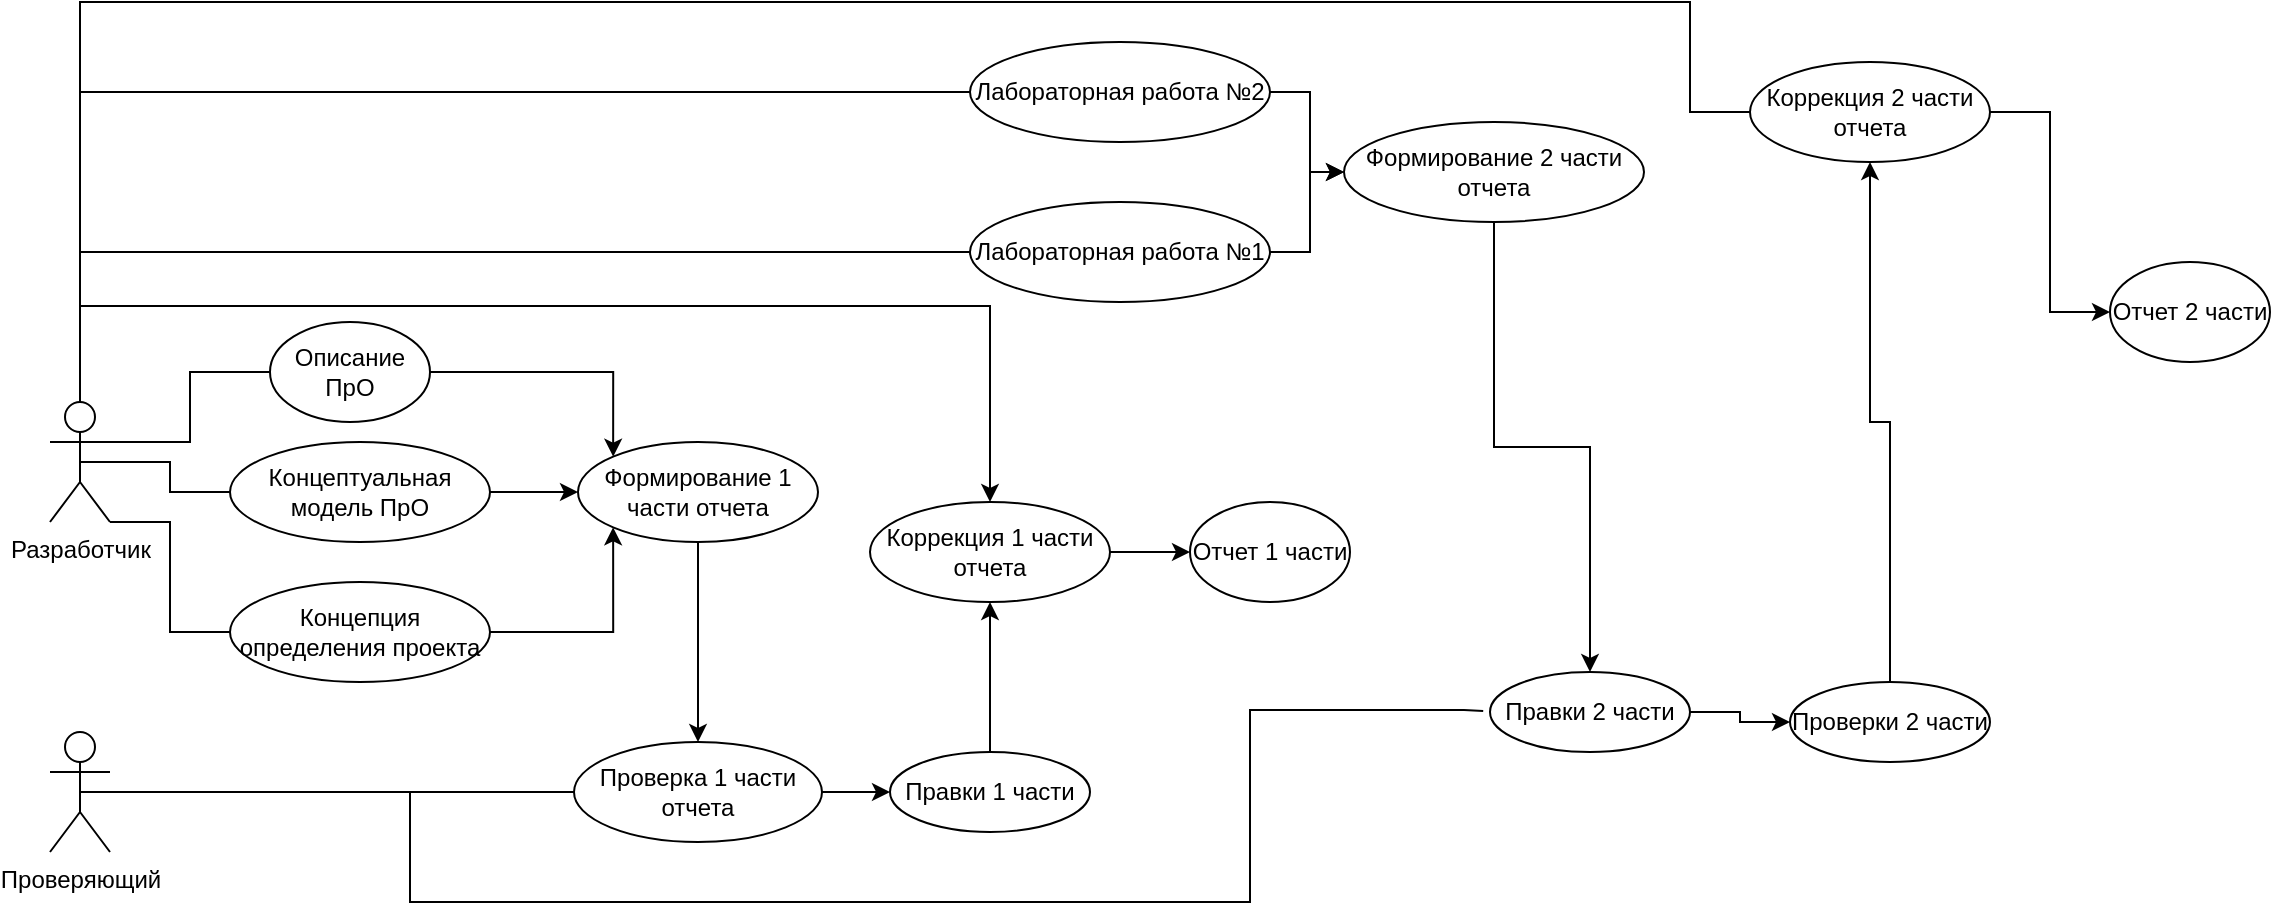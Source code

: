 <mxfile version="24.3.1" type="github">
  <diagram name="Страница — 1" id="GD2JM7qklgyh1Fxpedx8">
    <mxGraphModel dx="1400" dy="1938" grid="0" gridSize="10" guides="1" tooltips="1" connect="1" arrows="1" fold="1" page="1" pageScale="1" pageWidth="827" pageHeight="1169" math="0" shadow="0">
      <root>
        <mxCell id="0" />
        <mxCell id="1" parent="0" />
        <mxCell id="JVBsapeMtIRhr-VY9NV9-14" style="edgeStyle=orthogonalEdgeStyle;rounded=0;orthogonalLoop=1;jettySize=auto;html=1;exitX=1;exitY=0.333;exitDx=0;exitDy=0;exitPerimeter=0;entryX=0;entryY=0.5;entryDx=0;entryDy=0;endArrow=none;endFill=0;" edge="1" parent="1" source="JVBsapeMtIRhr-VY9NV9-1" target="JVBsapeMtIRhr-VY9NV9-3">
          <mxGeometry relative="1" as="geometry" />
        </mxCell>
        <mxCell id="JVBsapeMtIRhr-VY9NV9-15" style="edgeStyle=orthogonalEdgeStyle;rounded=0;orthogonalLoop=1;jettySize=auto;html=1;exitX=0.5;exitY=0.5;exitDx=0;exitDy=0;exitPerimeter=0;entryX=0;entryY=0.5;entryDx=0;entryDy=0;endArrow=none;endFill=0;" edge="1" parent="1" source="JVBsapeMtIRhr-VY9NV9-1" target="JVBsapeMtIRhr-VY9NV9-4">
          <mxGeometry relative="1" as="geometry" />
        </mxCell>
        <mxCell id="JVBsapeMtIRhr-VY9NV9-17" style="edgeStyle=orthogonalEdgeStyle;rounded=0;orthogonalLoop=1;jettySize=auto;html=1;exitX=1;exitY=1;exitDx=0;exitDy=0;exitPerimeter=0;entryX=0;entryY=0.5;entryDx=0;entryDy=0;endArrow=none;endFill=0;" edge="1" parent="1" source="JVBsapeMtIRhr-VY9NV9-1" target="JVBsapeMtIRhr-VY9NV9-5">
          <mxGeometry relative="1" as="geometry">
            <Array as="points">
              <mxPoint x="90" y="140" />
              <mxPoint x="90" y="195" />
            </Array>
          </mxGeometry>
        </mxCell>
        <mxCell id="JVBsapeMtIRhr-VY9NV9-30" style="edgeStyle=orthogonalEdgeStyle;rounded=0;orthogonalLoop=1;jettySize=auto;html=1;exitX=0.5;exitY=0;exitDx=0;exitDy=0;exitPerimeter=0;entryX=0;entryY=0.5;entryDx=0;entryDy=0;endArrow=none;endFill=0;" edge="1" parent="1" source="JVBsapeMtIRhr-VY9NV9-1" target="JVBsapeMtIRhr-VY9NV9-26">
          <mxGeometry relative="1" as="geometry" />
        </mxCell>
        <mxCell id="JVBsapeMtIRhr-VY9NV9-31" style="edgeStyle=orthogonalEdgeStyle;rounded=0;orthogonalLoop=1;jettySize=auto;html=1;exitX=0.5;exitY=0;exitDx=0;exitDy=0;exitPerimeter=0;entryX=0;entryY=0.5;entryDx=0;entryDy=0;endArrow=none;endFill=0;" edge="1" parent="1" source="JVBsapeMtIRhr-VY9NV9-1" target="JVBsapeMtIRhr-VY9NV9-27">
          <mxGeometry relative="1" as="geometry" />
        </mxCell>
        <mxCell id="JVBsapeMtIRhr-VY9NV9-44" style="edgeStyle=orthogonalEdgeStyle;rounded=0;orthogonalLoop=1;jettySize=auto;html=1;exitX=0.5;exitY=0;exitDx=0;exitDy=0;exitPerimeter=0;entryX=0;entryY=0.5;entryDx=0;entryDy=0;endArrow=none;endFill=0;" edge="1" parent="1" source="JVBsapeMtIRhr-VY9NV9-1" target="JVBsapeMtIRhr-VY9NV9-38">
          <mxGeometry relative="1" as="geometry">
            <Array as="points">
              <mxPoint x="45" y="-120" />
              <mxPoint x="850" y="-120" />
              <mxPoint x="850" y="-65" />
            </Array>
          </mxGeometry>
        </mxCell>
        <mxCell id="JVBsapeMtIRhr-VY9NV9-46" style="edgeStyle=orthogonalEdgeStyle;rounded=0;orthogonalLoop=1;jettySize=auto;html=1;exitX=0.5;exitY=0;exitDx=0;exitDy=0;exitPerimeter=0;entryX=0.5;entryY=0;entryDx=0;entryDy=0;" edge="1" parent="1" source="JVBsapeMtIRhr-VY9NV9-1" target="JVBsapeMtIRhr-VY9NV9-9">
          <mxGeometry relative="1" as="geometry">
            <Array as="points">
              <mxPoint x="45" y="32" />
              <mxPoint x="500" y="32" />
            </Array>
          </mxGeometry>
        </mxCell>
        <mxCell id="JVBsapeMtIRhr-VY9NV9-1" value="Разработчик" style="shape=umlActor;verticalLabelPosition=bottom;verticalAlign=top;html=1;" vertex="1" parent="1">
          <mxGeometry x="30" y="80" width="30" height="60" as="geometry" />
        </mxCell>
        <mxCell id="JVBsapeMtIRhr-VY9NV9-22" style="edgeStyle=orthogonalEdgeStyle;rounded=0;orthogonalLoop=1;jettySize=auto;html=1;exitX=0.5;exitY=0.5;exitDx=0;exitDy=0;exitPerimeter=0;entryX=0;entryY=0.5;entryDx=0;entryDy=0;endArrow=none;endFill=0;" edge="1" parent="1" source="JVBsapeMtIRhr-VY9NV9-2" target="JVBsapeMtIRhr-VY9NV9-7">
          <mxGeometry relative="1" as="geometry" />
        </mxCell>
        <mxCell id="JVBsapeMtIRhr-VY9NV9-36" style="edgeStyle=orthogonalEdgeStyle;rounded=0;orthogonalLoop=1;jettySize=auto;html=1;exitX=0.5;exitY=0.5;exitDx=0;exitDy=0;exitPerimeter=0;entryX=-0.034;entryY=0.487;entryDx=0;entryDy=0;entryPerimeter=0;endArrow=none;endFill=0;" edge="1" parent="1" source="JVBsapeMtIRhr-VY9NV9-2" target="JVBsapeMtIRhr-VY9NV9-34">
          <mxGeometry relative="1" as="geometry">
            <Array as="points">
              <mxPoint x="210" y="275" />
              <mxPoint x="210" y="330" />
              <mxPoint x="630" y="330" />
              <mxPoint x="630" y="234" />
              <mxPoint x="737" y="234" />
            </Array>
          </mxGeometry>
        </mxCell>
        <mxCell id="JVBsapeMtIRhr-VY9NV9-2" value="Проверяющий" style="shape=umlActor;verticalLabelPosition=bottom;verticalAlign=top;html=1;" vertex="1" parent="1">
          <mxGeometry x="30" y="245" width="30" height="60" as="geometry" />
        </mxCell>
        <mxCell id="JVBsapeMtIRhr-VY9NV9-20" style="edgeStyle=orthogonalEdgeStyle;rounded=0;orthogonalLoop=1;jettySize=auto;html=1;exitX=1;exitY=0.5;exitDx=0;exitDy=0;entryX=0;entryY=0;entryDx=0;entryDy=0;" edge="1" parent="1" source="JVBsapeMtIRhr-VY9NV9-3" target="JVBsapeMtIRhr-VY9NV9-6">
          <mxGeometry relative="1" as="geometry" />
        </mxCell>
        <mxCell id="JVBsapeMtIRhr-VY9NV9-3" value="Описание ПрО" style="ellipse;whiteSpace=wrap;html=1;" vertex="1" parent="1">
          <mxGeometry x="140" y="40" width="80" height="50" as="geometry" />
        </mxCell>
        <mxCell id="JVBsapeMtIRhr-VY9NV9-18" style="edgeStyle=orthogonalEdgeStyle;rounded=0;orthogonalLoop=1;jettySize=auto;html=1;exitX=1;exitY=0.5;exitDx=0;exitDy=0;entryX=0;entryY=0.5;entryDx=0;entryDy=0;" edge="1" parent="1" source="JVBsapeMtIRhr-VY9NV9-4" target="JVBsapeMtIRhr-VY9NV9-6">
          <mxGeometry relative="1" as="geometry" />
        </mxCell>
        <mxCell id="JVBsapeMtIRhr-VY9NV9-4" value="Концептуальная модель ПрО" style="ellipse;whiteSpace=wrap;html=1;" vertex="1" parent="1">
          <mxGeometry x="120" y="100" width="130" height="50" as="geometry" />
        </mxCell>
        <mxCell id="JVBsapeMtIRhr-VY9NV9-19" style="edgeStyle=orthogonalEdgeStyle;rounded=0;orthogonalLoop=1;jettySize=auto;html=1;exitX=1;exitY=0.5;exitDx=0;exitDy=0;entryX=0;entryY=1;entryDx=0;entryDy=0;" edge="1" parent="1" source="JVBsapeMtIRhr-VY9NV9-5" target="JVBsapeMtIRhr-VY9NV9-6">
          <mxGeometry relative="1" as="geometry" />
        </mxCell>
        <mxCell id="JVBsapeMtIRhr-VY9NV9-5" value="Концепция определения проекта" style="ellipse;whiteSpace=wrap;html=1;" vertex="1" parent="1">
          <mxGeometry x="120" y="170" width="130" height="50" as="geometry" />
        </mxCell>
        <mxCell id="JVBsapeMtIRhr-VY9NV9-21" style="edgeStyle=orthogonalEdgeStyle;rounded=0;orthogonalLoop=1;jettySize=auto;html=1;exitX=0.5;exitY=1;exitDx=0;exitDy=0;entryX=0.5;entryY=0;entryDx=0;entryDy=0;" edge="1" parent="1" source="JVBsapeMtIRhr-VY9NV9-6" target="JVBsapeMtIRhr-VY9NV9-7">
          <mxGeometry relative="1" as="geometry" />
        </mxCell>
        <mxCell id="JVBsapeMtIRhr-VY9NV9-6" value="Формирование 1 части отчета" style="ellipse;whiteSpace=wrap;html=1;" vertex="1" parent="1">
          <mxGeometry x="294" y="100" width="120" height="50" as="geometry" />
        </mxCell>
        <mxCell id="JVBsapeMtIRhr-VY9NV9-23" style="edgeStyle=orthogonalEdgeStyle;rounded=0;orthogonalLoop=1;jettySize=auto;html=1;exitX=1;exitY=0.5;exitDx=0;exitDy=0;entryX=0;entryY=0.5;entryDx=0;entryDy=0;" edge="1" parent="1" source="JVBsapeMtIRhr-VY9NV9-7" target="JVBsapeMtIRhr-VY9NV9-8">
          <mxGeometry relative="1" as="geometry" />
        </mxCell>
        <mxCell id="JVBsapeMtIRhr-VY9NV9-7" value="Проверка 1 части отчета" style="ellipse;whiteSpace=wrap;html=1;" vertex="1" parent="1">
          <mxGeometry x="292" y="250" width="124" height="50" as="geometry" />
        </mxCell>
        <mxCell id="JVBsapeMtIRhr-VY9NV9-24" style="edgeStyle=orthogonalEdgeStyle;rounded=0;orthogonalLoop=1;jettySize=auto;html=1;exitX=0.5;exitY=0;exitDx=0;exitDy=0;entryX=0.5;entryY=1;entryDx=0;entryDy=0;" edge="1" parent="1" source="JVBsapeMtIRhr-VY9NV9-8" target="JVBsapeMtIRhr-VY9NV9-9">
          <mxGeometry relative="1" as="geometry" />
        </mxCell>
        <mxCell id="JVBsapeMtIRhr-VY9NV9-8" value="Правки 1 части" style="ellipse;whiteSpace=wrap;html=1;" vertex="1" parent="1">
          <mxGeometry x="450" y="255" width="100" height="40" as="geometry" />
        </mxCell>
        <mxCell id="JVBsapeMtIRhr-VY9NV9-25" style="edgeStyle=orthogonalEdgeStyle;rounded=0;orthogonalLoop=1;jettySize=auto;html=1;exitX=1;exitY=0.5;exitDx=0;exitDy=0;entryX=0;entryY=0.5;entryDx=0;entryDy=0;" edge="1" parent="1" source="JVBsapeMtIRhr-VY9NV9-9" target="JVBsapeMtIRhr-VY9NV9-10">
          <mxGeometry relative="1" as="geometry" />
        </mxCell>
        <mxCell id="JVBsapeMtIRhr-VY9NV9-9" value="Коррекция 1 части отчета" style="ellipse;whiteSpace=wrap;html=1;" vertex="1" parent="1">
          <mxGeometry x="440" y="130" width="120" height="50" as="geometry" />
        </mxCell>
        <mxCell id="JVBsapeMtIRhr-VY9NV9-10" value="Отчет 1 части" style="ellipse;whiteSpace=wrap;html=1;" vertex="1" parent="1">
          <mxGeometry x="600" y="130" width="80" height="50" as="geometry" />
        </mxCell>
        <mxCell id="JVBsapeMtIRhr-VY9NV9-33" style="edgeStyle=orthogonalEdgeStyle;rounded=0;orthogonalLoop=1;jettySize=auto;html=1;exitX=1;exitY=0.5;exitDx=0;exitDy=0;" edge="1" parent="1" source="JVBsapeMtIRhr-VY9NV9-26" target="JVBsapeMtIRhr-VY9NV9-28">
          <mxGeometry relative="1" as="geometry" />
        </mxCell>
        <mxCell id="JVBsapeMtIRhr-VY9NV9-26" value="Лабораторная работа №2" style="ellipse;whiteSpace=wrap;html=1;" vertex="1" parent="1">
          <mxGeometry x="490" y="-100" width="150" height="50" as="geometry" />
        </mxCell>
        <mxCell id="JVBsapeMtIRhr-VY9NV9-32" style="edgeStyle=orthogonalEdgeStyle;rounded=0;orthogonalLoop=1;jettySize=auto;html=1;exitX=1;exitY=0.5;exitDx=0;exitDy=0;entryX=0;entryY=0.5;entryDx=0;entryDy=0;" edge="1" parent="1" source="JVBsapeMtIRhr-VY9NV9-27" target="JVBsapeMtIRhr-VY9NV9-28">
          <mxGeometry relative="1" as="geometry" />
        </mxCell>
        <mxCell id="JVBsapeMtIRhr-VY9NV9-27" value="Лабораторная работа №1" style="ellipse;whiteSpace=wrap;html=1;" vertex="1" parent="1">
          <mxGeometry x="490" y="-20" width="150" height="50" as="geometry" />
        </mxCell>
        <mxCell id="JVBsapeMtIRhr-VY9NV9-35" style="edgeStyle=orthogonalEdgeStyle;rounded=0;orthogonalLoop=1;jettySize=auto;html=1;exitX=0.5;exitY=1;exitDx=0;exitDy=0;entryX=0.5;entryY=0;entryDx=0;entryDy=0;" edge="1" parent="1" source="JVBsapeMtIRhr-VY9NV9-28" target="JVBsapeMtIRhr-VY9NV9-34">
          <mxGeometry relative="1" as="geometry" />
        </mxCell>
        <mxCell id="JVBsapeMtIRhr-VY9NV9-28" value="Формирование 2 части отчета" style="ellipse;whiteSpace=wrap;html=1;" vertex="1" parent="1">
          <mxGeometry x="677" y="-60" width="150" height="50" as="geometry" />
        </mxCell>
        <mxCell id="JVBsapeMtIRhr-VY9NV9-41" style="edgeStyle=orthogonalEdgeStyle;rounded=0;orthogonalLoop=1;jettySize=auto;html=1;exitX=1;exitY=0.5;exitDx=0;exitDy=0;entryX=0;entryY=0.5;entryDx=0;entryDy=0;" edge="1" parent="1" source="JVBsapeMtIRhr-VY9NV9-34" target="JVBsapeMtIRhr-VY9NV9-40">
          <mxGeometry relative="1" as="geometry" />
        </mxCell>
        <mxCell id="JVBsapeMtIRhr-VY9NV9-34" value="Правки 2 части" style="ellipse;whiteSpace=wrap;html=1;" vertex="1" parent="1">
          <mxGeometry x="750" y="215" width="100" height="40" as="geometry" />
        </mxCell>
        <mxCell id="JVBsapeMtIRhr-VY9NV9-43" style="edgeStyle=orthogonalEdgeStyle;rounded=0;orthogonalLoop=1;jettySize=auto;html=1;exitX=1;exitY=0.5;exitDx=0;exitDy=0;entryX=0;entryY=0.5;entryDx=0;entryDy=0;" edge="1" parent="1" source="JVBsapeMtIRhr-VY9NV9-38" target="JVBsapeMtIRhr-VY9NV9-39">
          <mxGeometry relative="1" as="geometry" />
        </mxCell>
        <mxCell id="JVBsapeMtIRhr-VY9NV9-38" value="Коррекция 2 части отчета" style="ellipse;whiteSpace=wrap;html=1;" vertex="1" parent="1">
          <mxGeometry x="880" y="-90" width="120" height="50" as="geometry" />
        </mxCell>
        <mxCell id="JVBsapeMtIRhr-VY9NV9-39" value="Отчет 2 части" style="ellipse;whiteSpace=wrap;html=1;" vertex="1" parent="1">
          <mxGeometry x="1060" y="10" width="80" height="50" as="geometry" />
        </mxCell>
        <mxCell id="JVBsapeMtIRhr-VY9NV9-42" style="edgeStyle=orthogonalEdgeStyle;rounded=0;orthogonalLoop=1;jettySize=auto;html=1;exitX=0.5;exitY=0;exitDx=0;exitDy=0;entryX=0.5;entryY=1;entryDx=0;entryDy=0;" edge="1" parent="1" source="JVBsapeMtIRhr-VY9NV9-40" target="JVBsapeMtIRhr-VY9NV9-38">
          <mxGeometry relative="1" as="geometry" />
        </mxCell>
        <mxCell id="JVBsapeMtIRhr-VY9NV9-40" value="Проверки 2 части" style="ellipse;whiteSpace=wrap;html=1;" vertex="1" parent="1">
          <mxGeometry x="900" y="220" width="100" height="40" as="geometry" />
        </mxCell>
      </root>
    </mxGraphModel>
  </diagram>
</mxfile>
